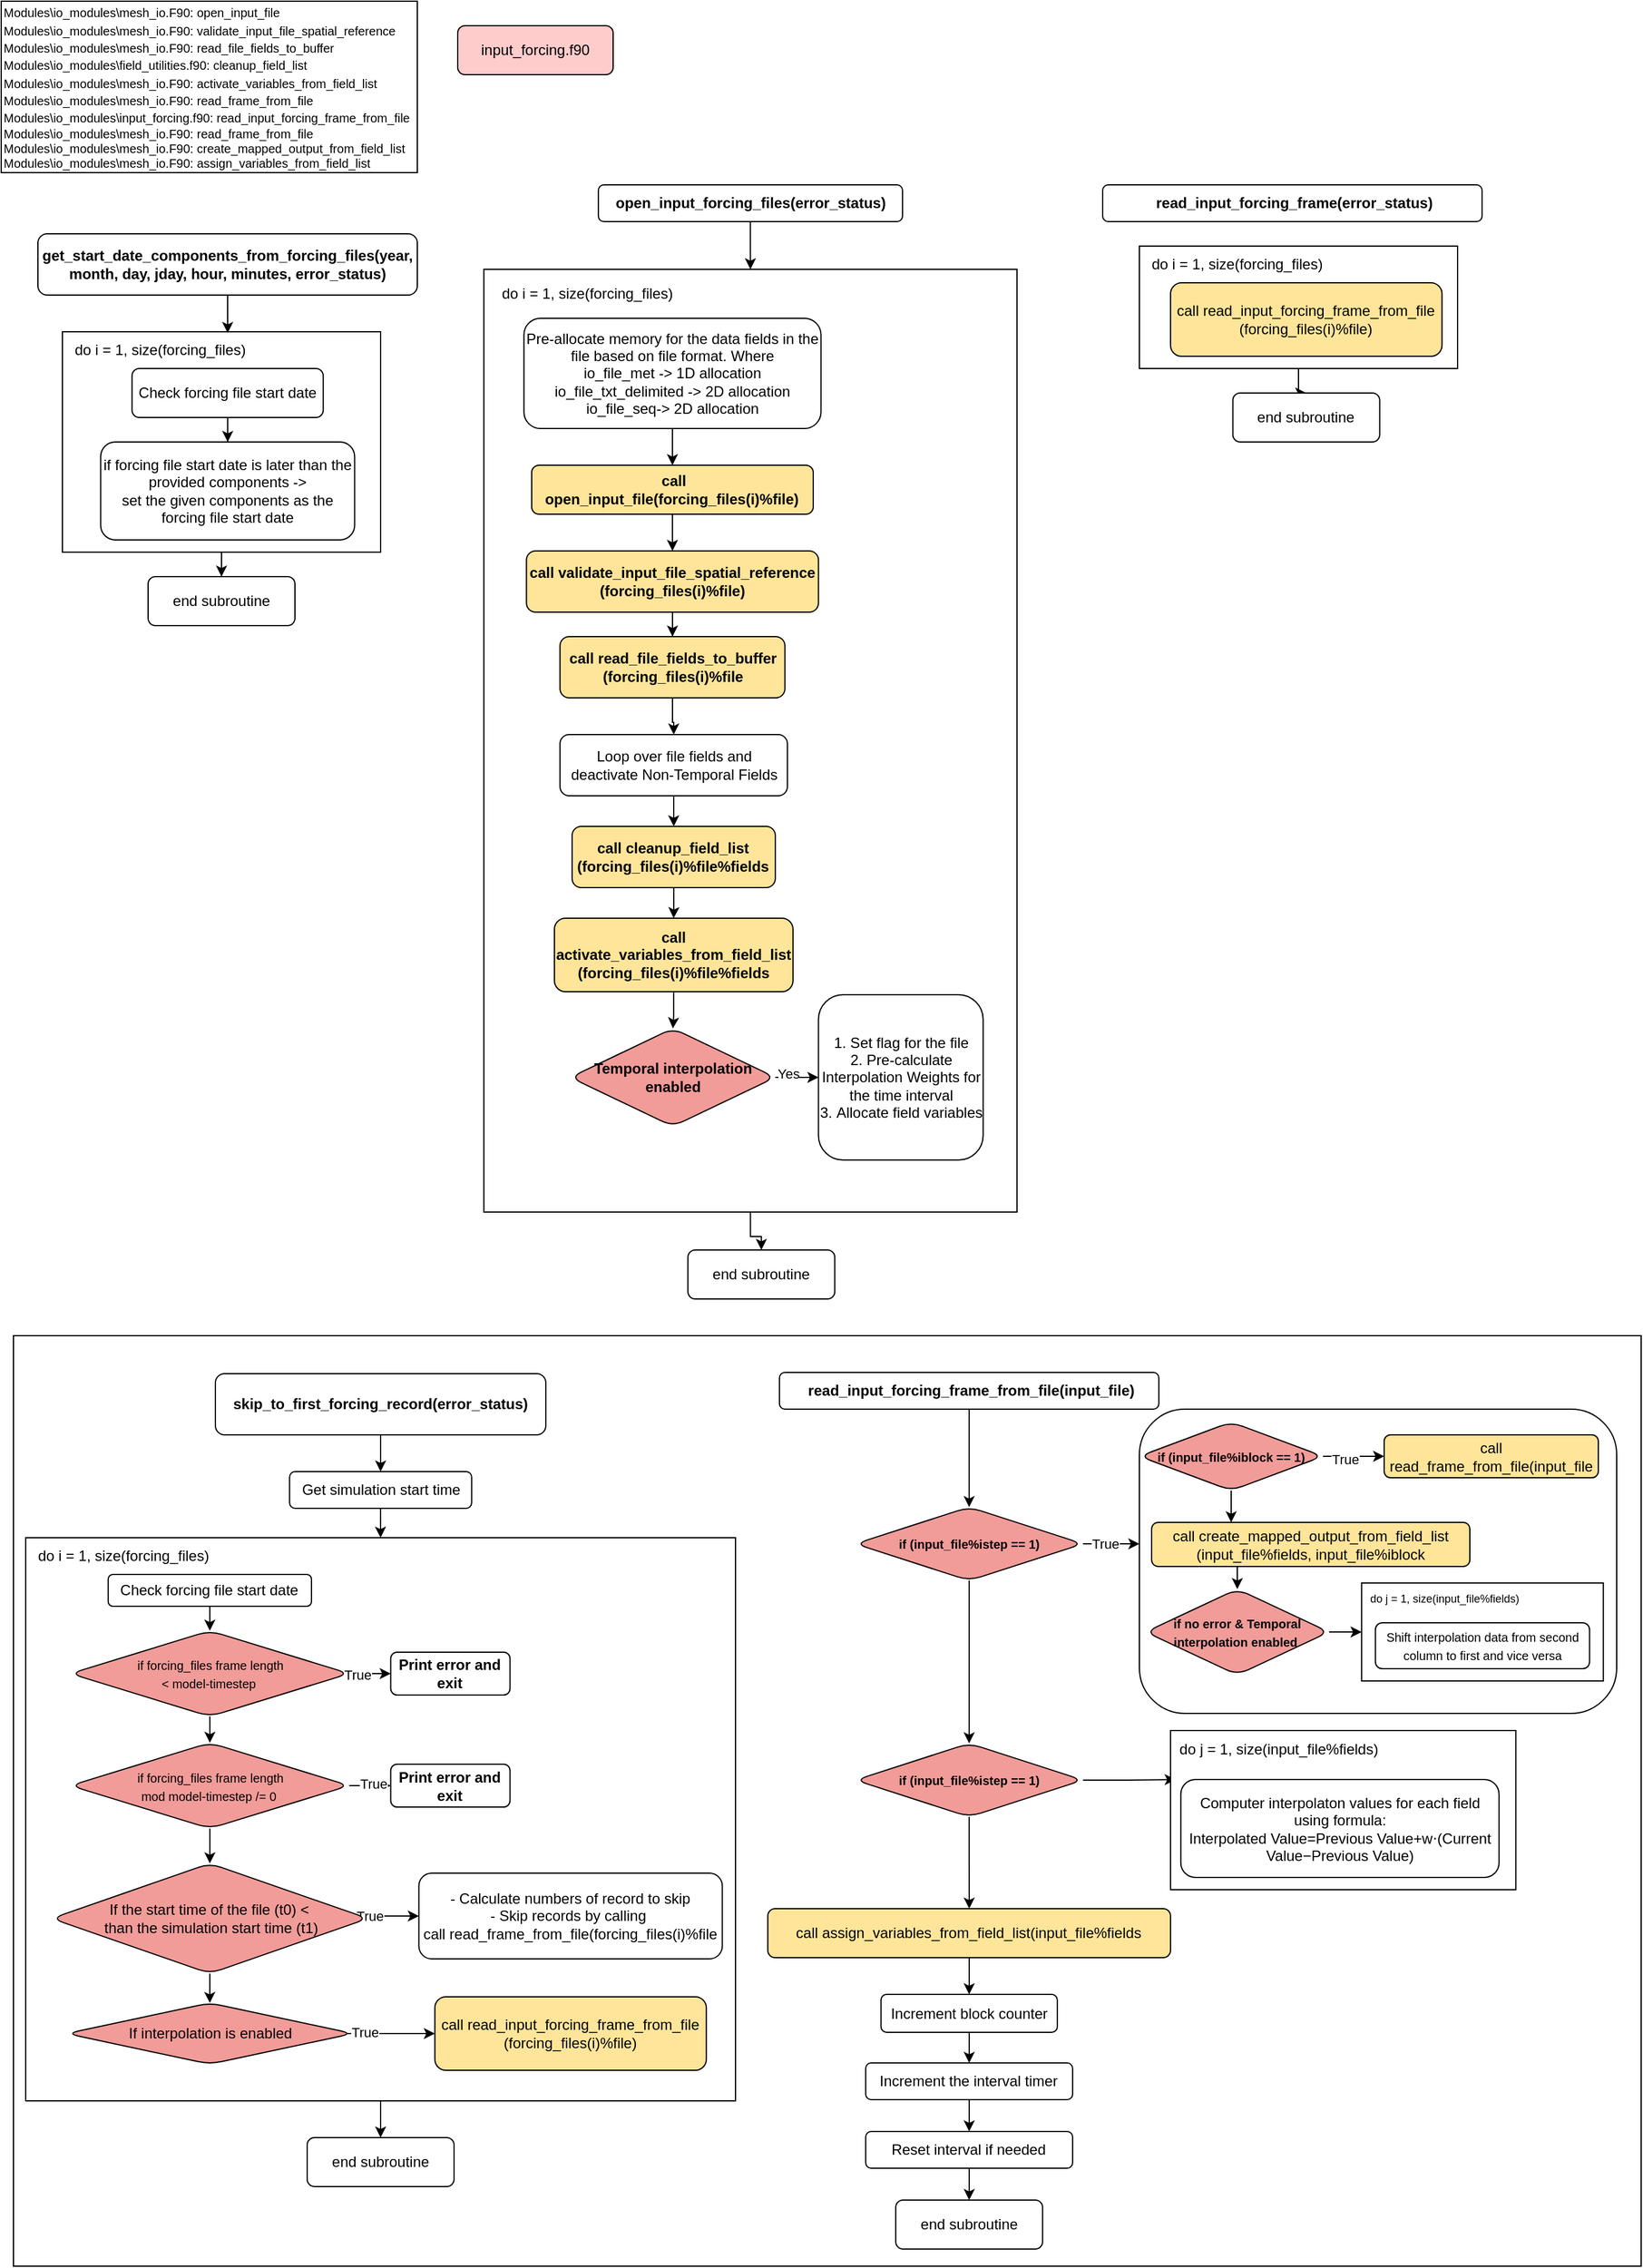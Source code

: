<mxfile version="24.8.3">
  <diagram name="Page-1" id="S5yGAk-SD8ZDdzLFcuOw">
    <mxGraphModel dx="1666" dy="749" grid="1" gridSize="10" guides="1" tooltips="1" connect="1" arrows="1" fold="1" page="1" pageScale="1" pageWidth="850" pageHeight="1100" math="0" shadow="0">
      <root>
        <mxCell id="0" />
        <mxCell id="1" parent="0" />
        <mxCell id="k9HryMTK5wv8oFqie_I2-61" value="" style="rounded=0;whiteSpace=wrap;html=1;" parent="1" vertex="1">
          <mxGeometry x="10" y="1100" width="1330" height="760" as="geometry" />
        </mxCell>
        <mxCell id="pL6kQiFRU2sMv0eJaDet-1" value="input_forcing.f90" style="rounded=1;whiteSpace=wrap;html=1;fillColor=#FFCCCC;" parent="1" vertex="1">
          <mxGeometry x="373" y="30" width="127" height="40" as="geometry" />
        </mxCell>
        <mxCell id="9gJv6co2nd8RYt-IVOKr-2" value="" style="edgeStyle=orthogonalEdgeStyle;rounded=0;orthogonalLoop=1;jettySize=auto;html=1;entryX=0.5;entryY=0;entryDx=0;entryDy=0;entryPerimeter=0;" parent="1" source="pL6kQiFRU2sMv0eJaDet-3" target="9gJv6co2nd8RYt-IVOKr-3" edge="1">
          <mxGeometry relative="1" as="geometry">
            <mxPoint x="621.07" y="255" as="targetPoint" />
          </mxGeometry>
        </mxCell>
        <mxCell id="pL6kQiFRU2sMv0eJaDet-3" value="open_input_forcing_files(error_status)" style="rounded=1;whiteSpace=wrap;html=1;fontStyle=1" parent="1" vertex="1">
          <mxGeometry x="487.93" y="160" width="248.51" height="30" as="geometry" />
        </mxCell>
        <mxCell id="9gJv6co2nd8RYt-IVOKr-24" value="" style="edgeStyle=orthogonalEdgeStyle;rounded=0;orthogonalLoop=1;jettySize=auto;html=1;entryX=0.5;entryY=0;entryDx=0;entryDy=0;" parent="1" source="9gJv6co2nd8RYt-IVOKr-3" target="9gJv6co2nd8RYt-IVOKr-25" edge="1">
          <mxGeometry relative="1" as="geometry">
            <mxPoint x="689.37" y="1050" as="targetPoint" />
          </mxGeometry>
        </mxCell>
        <mxCell id="9gJv6co2nd8RYt-IVOKr-25" value="&lt;span style=&quot;font-weight: 400;&quot;&gt;end subroutine&lt;/span&gt;" style="whiteSpace=wrap;html=1;fillColor=#FFFFFF;rounded=1;fontStyle=1;" parent="1" vertex="1">
          <mxGeometry x="561.11" y="1030" width="120" height="40" as="geometry" />
        </mxCell>
        <mxCell id="9gJv6co2nd8RYt-IVOKr-27" value="" style="group" parent="1" vertex="1" connectable="0">
          <mxGeometry x="394.37" y="229" width="435.63" height="770" as="geometry" />
        </mxCell>
        <mxCell id="9gJv6co2nd8RYt-IVOKr-3" value="" style="rounded=0;whiteSpace=wrap;html=1;" parent="9gJv6co2nd8RYt-IVOKr-27" vertex="1">
          <mxGeometry width="435.63" height="770" as="geometry" />
        </mxCell>
        <mxCell id="9gJv6co2nd8RYt-IVOKr-6" value="" style="edgeStyle=orthogonalEdgeStyle;rounded=0;orthogonalLoop=1;jettySize=auto;html=1;" parent="9gJv6co2nd8RYt-IVOKr-27" source="9gJv6co2nd8RYt-IVOKr-4" target="9gJv6co2nd8RYt-IVOKr-5" edge="1">
          <mxGeometry relative="1" as="geometry" />
        </mxCell>
        <mxCell id="9gJv6co2nd8RYt-IVOKr-4" value="&lt;span style=&quot;font-weight: normal;&quot;&gt;Pre-allocate memory for the data fields in the file based on file format. Where&lt;/span&gt;&lt;div&gt;&lt;span style=&quot;font-weight: 400;&quot;&gt;io_file_met -&amp;gt; 1D allocation&lt;/span&gt;&lt;br&gt;&lt;/div&gt;&lt;div&gt;&lt;span style=&quot;font-weight: 400;&quot;&gt;io_file_txt_delimited -&amp;gt; 2D allocation&lt;/span&gt;&lt;br&gt;&lt;/div&gt;&lt;div&gt;&lt;span style=&quot;background-color: initial; font-weight: 400;&quot;&gt;io_file_seq&lt;/span&gt;&lt;span style=&quot;font-weight: 400;&quot;&gt;-&amp;gt; 2D allocation&lt;/span&gt;&lt;span style=&quot;font-weight: 400;&quot;&gt;&lt;br&gt;&lt;/span&gt;&lt;/div&gt;" style="rounded=1;whiteSpace=wrap;html=1;fontStyle=1" parent="9gJv6co2nd8RYt-IVOKr-27" vertex="1">
          <mxGeometry x="32.754" y="40" width="242.698" height="90" as="geometry" />
        </mxCell>
        <mxCell id="9gJv6co2nd8RYt-IVOKr-8" value="" style="edgeStyle=orthogonalEdgeStyle;rounded=0;orthogonalLoop=1;jettySize=auto;html=1;" parent="9gJv6co2nd8RYt-IVOKr-27" source="9gJv6co2nd8RYt-IVOKr-5" target="9gJv6co2nd8RYt-IVOKr-7" edge="1">
          <mxGeometry relative="1" as="geometry" />
        </mxCell>
        <mxCell id="9gJv6co2nd8RYt-IVOKr-5" value="&amp;nbsp;call open_input_file(forcing_files(i)%file)" style="whiteSpace=wrap;html=1;rounded=1;fontStyle=1;fillColor=#FFE599;" parent="9gJv6co2nd8RYt-IVOKr-27" vertex="1">
          <mxGeometry x="39.059" y="160" width="230.079" height="40" as="geometry" />
        </mxCell>
        <mxCell id="9gJv6co2nd8RYt-IVOKr-10" value="" style="edgeStyle=orthogonalEdgeStyle;rounded=0;orthogonalLoop=1;jettySize=auto;html=1;" parent="9gJv6co2nd8RYt-IVOKr-27" source="9gJv6co2nd8RYt-IVOKr-7" target="9gJv6co2nd8RYt-IVOKr-9" edge="1">
          <mxGeometry relative="1" as="geometry" />
        </mxCell>
        <mxCell id="9gJv6co2nd8RYt-IVOKr-7" value="call validate_input_file_spatial_reference (forcing_files(i)%file)" style="whiteSpace=wrap;html=1;rounded=1;fontStyle=1;fillColor=#FFE599;" parent="9gJv6co2nd8RYt-IVOKr-27" vertex="1">
          <mxGeometry x="34.802" y="230" width="238.604" height="50" as="geometry" />
        </mxCell>
        <mxCell id="9gJv6co2nd8RYt-IVOKr-12" value="" style="edgeStyle=orthogonalEdgeStyle;rounded=0;orthogonalLoop=1;jettySize=auto;html=1;" parent="9gJv6co2nd8RYt-IVOKr-27" source="9gJv6co2nd8RYt-IVOKr-9" target="9gJv6co2nd8RYt-IVOKr-11" edge="1">
          <mxGeometry relative="1" as="geometry" />
        </mxCell>
        <mxCell id="9gJv6co2nd8RYt-IVOKr-9" value="call read_file_fields_to_buffer (forcing_files(i)%file" style="whiteSpace=wrap;html=1;rounded=1;fontStyle=1;fillColor=#FFE599;" parent="9gJv6co2nd8RYt-IVOKr-27" vertex="1">
          <mxGeometry x="62.222" y="300" width="183.763" height="50" as="geometry" />
        </mxCell>
        <mxCell id="9gJv6co2nd8RYt-IVOKr-14" value="" style="edgeStyle=orthogonalEdgeStyle;rounded=0;orthogonalLoop=1;jettySize=auto;html=1;" parent="9gJv6co2nd8RYt-IVOKr-27" source="9gJv6co2nd8RYt-IVOKr-11" target="9gJv6co2nd8RYt-IVOKr-13" edge="1">
          <mxGeometry relative="1" as="geometry" />
        </mxCell>
        <mxCell id="9gJv6co2nd8RYt-IVOKr-11" value="&lt;span style=&quot;font-weight: normal;&quot;&gt;Loop over file fields and&lt;/span&gt;&lt;div&gt;&lt;span style=&quot;font-weight: normal;&quot;&gt;deactivate Non-Temporal Fields&lt;/span&gt;&lt;br&gt;&lt;/div&gt;" style="whiteSpace=wrap;html=1;rounded=1;fontStyle=1;" parent="9gJv6co2nd8RYt-IVOKr-27" vertex="1">
          <mxGeometry x="62.222" y="380" width="185.801" height="50" as="geometry" />
        </mxCell>
        <mxCell id="9gJv6co2nd8RYt-IVOKr-16" value="" style="edgeStyle=orthogonalEdgeStyle;rounded=0;orthogonalLoop=1;jettySize=auto;html=1;" parent="9gJv6co2nd8RYt-IVOKr-27" source="9gJv6co2nd8RYt-IVOKr-13" target="9gJv6co2nd8RYt-IVOKr-15" edge="1">
          <mxGeometry relative="1" as="geometry" />
        </mxCell>
        <mxCell id="9gJv6co2nd8RYt-IVOKr-13" value="call cleanup_field_list (forcing_files(i)%file%fields" style="whiteSpace=wrap;html=1;rounded=1;fontStyle=1;fillColor=#FFE599;" parent="9gJv6co2nd8RYt-IVOKr-27" vertex="1">
          <mxGeometry x="72.083" y="455" width="166.079" height="50" as="geometry" />
        </mxCell>
        <mxCell id="9gJv6co2nd8RYt-IVOKr-18" value="" style="edgeStyle=orthogonalEdgeStyle;rounded=0;orthogonalLoop=1;jettySize=auto;html=1;" parent="9gJv6co2nd8RYt-IVOKr-27" source="9gJv6co2nd8RYt-IVOKr-15" target="9gJv6co2nd8RYt-IVOKr-17" edge="1">
          <mxGeometry relative="1" as="geometry" />
        </mxCell>
        <mxCell id="9gJv6co2nd8RYt-IVOKr-15" value="call activate_variables_from_field_list (forcing_files(i)%file%fields" style="whiteSpace=wrap;html=1;rounded=1;fontStyle=1;fillColor=#FFE599;" parent="9gJv6co2nd8RYt-IVOKr-27" vertex="1">
          <mxGeometry x="57.666" y="530" width="194.912" height="60" as="geometry" />
        </mxCell>
        <mxCell id="9gJv6co2nd8RYt-IVOKr-20" value="" style="edgeStyle=orthogonalEdgeStyle;rounded=0;orthogonalLoop=1;jettySize=auto;html=1;" parent="9gJv6co2nd8RYt-IVOKr-27" source="9gJv6co2nd8RYt-IVOKr-17" target="9gJv6co2nd8RYt-IVOKr-19" edge="1">
          <mxGeometry relative="1" as="geometry" />
        </mxCell>
        <mxCell id="9gJv6co2nd8RYt-IVOKr-21" value="Yes" style="edgeLabel;html=1;align=center;verticalAlign=middle;resizable=0;points=[];" parent="9gJv6co2nd8RYt-IVOKr-20" vertex="1" connectable="0">
          <mxGeometry x="-0.565" y="3" relative="1" as="geometry">
            <mxPoint as="offset" />
          </mxGeometry>
        </mxCell>
        <mxCell id="9gJv6co2nd8RYt-IVOKr-17" value="Temporal interpolation enabled" style="rhombus;whiteSpace=wrap;html=1;rounded=1;fontStyle=1;fillColor=#F19C99;" parent="9gJv6co2nd8RYt-IVOKr-27" vertex="1">
          <mxGeometry x="70.603" y="620" width="167.559" height="80" as="geometry" />
        </mxCell>
        <mxCell id="9gJv6co2nd8RYt-IVOKr-19" value="&lt;span style=&quot;font-weight: normal;&quot;&gt;1. Set flag for the file&lt;/span&gt;&lt;div&gt;&lt;span style=&quot;font-weight: normal;&quot;&gt;2.&amp;nbsp;Pre-calculate Interpolation Weights for the time interval&lt;/span&gt;&lt;/div&gt;&lt;div&gt;&lt;span style=&quot;font-weight: normal;&quot;&gt;3.&amp;nbsp;Allocate field variables&lt;/span&gt;&lt;/div&gt;" style="whiteSpace=wrap;html=1;fillColor=#FFFFFF;rounded=1;fontStyle=1;" parent="9gJv6co2nd8RYt-IVOKr-27" vertex="1">
          <mxGeometry x="273.405" y="592.5" width="134.555" height="135" as="geometry" />
        </mxCell>
        <mxCell id="9gJv6co2nd8RYt-IVOKr-22" value="do i = 1, size(forcing_files)" style="text;html=1;align=center;verticalAlign=middle;whiteSpace=wrap;rounded=0;" parent="9gJv6co2nd8RYt-IVOKr-27" vertex="1">
          <mxGeometry y="10" width="169.731" height="20" as="geometry" />
        </mxCell>
        <mxCell id="9gJv6co2nd8RYt-IVOKr-28" value="&lt;div&gt;&lt;font size=&quot;1&quot;&gt;Modules\io_modules\mesh_io.F90: open_input_file&lt;/font&gt;&lt;/div&gt;&lt;div&gt;&lt;font size=&quot;1&quot;&gt;Modules\io_modules\mesh_io.F90: validate_input_file_spatial_reference&lt;/font&gt;&lt;/div&gt;&lt;div&gt;&lt;font size=&quot;1&quot;&gt;Modules\io_modules\mesh_io.F90: read_file_fields_to_buffer&lt;/font&gt;&lt;/div&gt;&lt;div&gt;&lt;font size=&quot;1&quot;&gt;Modules\io_modules\field_utilities.f90: cleanup_field_list&lt;/font&gt;&lt;/div&gt;&lt;div&gt;&lt;font size=&quot;1&quot;&gt;Modules\io_modules\mesh_io.F90: activate_variables_from_field_list&lt;/font&gt;&lt;/div&gt;&lt;div&gt;&lt;font size=&quot;1&quot;&gt;Modules\io_modules\mesh_io.F90: read_frame_from_file&lt;br&gt;&lt;/font&gt;&lt;/div&gt;&lt;div&gt;&lt;font size=&quot;1&quot;&gt;Modules\io_modules\input_forcing.f90: read_input_forcing_frame_from_file&lt;br&gt;&lt;/font&gt;&lt;/div&gt;&lt;div&gt;&lt;font size=&quot;1&quot;&gt;&lt;div&gt;Modules\io_modules\mesh_io.F90: read_frame_from_file&lt;/div&gt;&lt;div&gt;Modules\io_modules\mesh_io.F90: create_mapped_output_from_field_list&lt;/div&gt;&lt;div&gt;Modules\io_modules\mesh_io.F90: assign_variables_from_field_list&lt;/div&gt;&lt;/font&gt;&lt;/div&gt;" style="rounded=0;whiteSpace=wrap;html=1;align=left;" parent="1" vertex="1">
          <mxGeometry y="10" width="340" height="140" as="geometry" />
        </mxCell>
        <mxCell id="WIIcosCYeL9qNOFvzd76-1" value="" style="rounded=0;whiteSpace=wrap;html=1;" parent="1" vertex="1">
          <mxGeometry x="50" y="280" width="260" height="180" as="geometry" />
        </mxCell>
        <mxCell id="WIIcosCYeL9qNOFvzd76-2" value="get_start_date_components_from_forcing_files(year, month, day, jday, hour, minutes, error_status)" style="rounded=1;whiteSpace=wrap;html=1;fontStyle=1" parent="1" vertex="1">
          <mxGeometry x="30" y="200" width="310" height="50" as="geometry" />
        </mxCell>
        <mxCell id="WIIcosCYeL9qNOFvzd76-3" value="" style="edgeStyle=orthogonalEdgeStyle;rounded=0;orthogonalLoop=1;jettySize=auto;html=1;" parent="1" source="WIIcosCYeL9qNOFvzd76-4" target="WIIcosCYeL9qNOFvzd76-5" edge="1">
          <mxGeometry relative="1" as="geometry" />
        </mxCell>
        <mxCell id="WIIcosCYeL9qNOFvzd76-4" value="&lt;span style=&quot;font-weight: normal;&quot;&gt;Check forcing file start date&lt;/span&gt;" style="whiteSpace=wrap;html=1;rounded=1;fontStyle=1;" parent="1" vertex="1">
          <mxGeometry x="106.87" y="310" width="156.25" height="40" as="geometry" />
        </mxCell>
        <mxCell id="WIIcosCYeL9qNOFvzd76-5" value="&lt;span style=&quot;font-weight: normal;&quot;&gt;if forcing file start date is later than the provided components -&amp;gt;&lt;/span&gt;&lt;div&gt;&lt;span style=&quot;font-weight: normal;&quot;&gt;set the given components as the forcing file start date&lt;/span&gt;&lt;/div&gt;" style="whiteSpace=wrap;html=1;rounded=1;fontStyle=1;" parent="1" vertex="1">
          <mxGeometry x="81.26" y="370" width="207.5" height="80" as="geometry" />
        </mxCell>
        <mxCell id="WIIcosCYeL9qNOFvzd76-6" value="&lt;span style=&quot;font-weight: 400;&quot;&gt;end subroutine&lt;/span&gt;" style="whiteSpace=wrap;html=1;fillColor=#FFFFFF;rounded=1;fontStyle=1;" parent="1" vertex="1">
          <mxGeometry x="120" y="480" width="120" height="40" as="geometry" />
        </mxCell>
        <mxCell id="WIIcosCYeL9qNOFvzd76-7" value="do i = 1, size(forcing_files)" style="text;html=1;align=center;verticalAlign=middle;whiteSpace=wrap;rounded=0;" parent="1" vertex="1">
          <mxGeometry x="50" y="280" width="160" height="30" as="geometry" />
        </mxCell>
        <mxCell id="WIIcosCYeL9qNOFvzd76-8" style="edgeStyle=orthogonalEdgeStyle;rounded=0;orthogonalLoop=1;jettySize=auto;html=1;entryX=0.844;entryY=0.033;entryDx=0;entryDy=0;entryPerimeter=0;" parent="1" source="WIIcosCYeL9qNOFvzd76-2" target="WIIcosCYeL9qNOFvzd76-7" edge="1">
          <mxGeometry relative="1" as="geometry" />
        </mxCell>
        <mxCell id="WIIcosCYeL9qNOFvzd76-9" style="edgeStyle=orthogonalEdgeStyle;rounded=0;orthogonalLoop=1;jettySize=auto;html=1;entryX=0.5;entryY=0;entryDx=0;entryDy=0;" parent="1" source="WIIcosCYeL9qNOFvzd76-1" target="WIIcosCYeL9qNOFvzd76-6" edge="1">
          <mxGeometry relative="1" as="geometry" />
        </mxCell>
        <mxCell id="tfbjJnkPXNNV_QmDQaBX-45" value="skip_to_first_forcing_record(error_status)" style="rounded=1;whiteSpace=wrap;html=1;fontStyle=1" parent="1" vertex="1">
          <mxGeometry x="175" y="1131" width="270" height="50" as="geometry" />
        </mxCell>
        <mxCell id="tfbjJnkPXNNV_QmDQaBX-46" style="edgeStyle=orthogonalEdgeStyle;rounded=0;orthogonalLoop=1;jettySize=auto;html=1;" parent="1" source="tfbjJnkPXNNV_QmDQaBX-47" target="tfbjJnkPXNNV_QmDQaBX-50" edge="1">
          <mxGeometry relative="1" as="geometry" />
        </mxCell>
        <mxCell id="tfbjJnkPXNNV_QmDQaBX-47" value="&lt;span style=&quot;font-weight: 400;&quot;&gt;Get simulation start time&lt;/span&gt;" style="whiteSpace=wrap;html=1;rounded=1;fontStyle=1;" parent="1" vertex="1">
          <mxGeometry x="235.63" y="1211" width="148.74" height="30" as="geometry" />
        </mxCell>
        <mxCell id="tfbjJnkPXNNV_QmDQaBX-48" value="&lt;span style=&quot;font-weight: 400;&quot;&gt;end subroutine&lt;/span&gt;" style="whiteSpace=wrap;html=1;fillColor=#FFFFFF;rounded=1;fontStyle=1;" parent="1" vertex="1">
          <mxGeometry x="250" y="1755" width="120" height="40" as="geometry" />
        </mxCell>
        <mxCell id="tfbjJnkPXNNV_QmDQaBX-49" style="edgeStyle=orthogonalEdgeStyle;rounded=0;orthogonalLoop=1;jettySize=auto;html=1;entryX=0.5;entryY=0;entryDx=0;entryDy=0;" parent="1" source="tfbjJnkPXNNV_QmDQaBX-45" target="tfbjJnkPXNNV_QmDQaBX-47" edge="1">
          <mxGeometry relative="1" as="geometry">
            <mxPoint x="257.55" y="1211.99" as="targetPoint" />
          </mxGeometry>
        </mxCell>
        <mxCell id="tfbjJnkPXNNV_QmDQaBX-50" value="" style="rounded=0;whiteSpace=wrap;html=1;" parent="1" vertex="1">
          <mxGeometry x="20" y="1265" width="580" height="460" as="geometry" />
        </mxCell>
        <mxCell id="tfbjJnkPXNNV_QmDQaBX-51" style="edgeStyle=orthogonalEdgeStyle;rounded=0;orthogonalLoop=1;jettySize=auto;html=1;" parent="1" source="tfbjJnkPXNNV_QmDQaBX-52" target="tfbjJnkPXNNV_QmDQaBX-57" edge="1">
          <mxGeometry relative="1" as="geometry" />
        </mxCell>
        <mxCell id="tfbjJnkPXNNV_QmDQaBX-52" value="&lt;span style=&quot;font-weight: normal;&quot;&gt;Check forcing file start date&lt;/span&gt;" style="whiteSpace=wrap;html=1;rounded=1;fontStyle=1;" parent="1" vertex="1">
          <mxGeometry x="87.39" y="1295" width="166.13" height="26" as="geometry" />
        </mxCell>
        <mxCell id="tfbjJnkPXNNV_QmDQaBX-53" value="do i = 1, size(forcing_files)" style="text;html=1;align=center;verticalAlign=middle;whiteSpace=wrap;rounded=0;" parent="1" vertex="1">
          <mxGeometry x="20" y="1265" width="160" height="30" as="geometry" />
        </mxCell>
        <mxCell id="tfbjJnkPXNNV_QmDQaBX-54" value="" style="edgeStyle=orthogonalEdgeStyle;rounded=0;orthogonalLoop=1;jettySize=auto;html=1;" parent="1" source="tfbjJnkPXNNV_QmDQaBX-57" target="tfbjJnkPXNNV_QmDQaBX-58" edge="1">
          <mxGeometry relative="1" as="geometry" />
        </mxCell>
        <mxCell id="tfbjJnkPXNNV_QmDQaBX-55" value="True" style="edgeLabel;html=1;align=center;verticalAlign=middle;resizable=0;points=[];" parent="tfbjJnkPXNNV_QmDQaBX-54" vertex="1" connectable="0">
          <mxGeometry x="-0.712" y="-1" relative="1" as="geometry">
            <mxPoint as="offset" />
          </mxGeometry>
        </mxCell>
        <mxCell id="tfbjJnkPXNNV_QmDQaBX-56" style="edgeStyle=orthogonalEdgeStyle;rounded=0;orthogonalLoop=1;jettySize=auto;html=1;" parent="1" source="tfbjJnkPXNNV_QmDQaBX-57" target="tfbjJnkPXNNV_QmDQaBX-62" edge="1">
          <mxGeometry relative="1" as="geometry" />
        </mxCell>
        <mxCell id="tfbjJnkPXNNV_QmDQaBX-57" value="&lt;font style=&quot;font-size: 10px; font-weight: normal;&quot;&gt;if forcing_files frame length&lt;/font&gt;&lt;div&gt;&lt;font style=&quot;font-size: 10px; font-weight: normal;&quot;&gt;&amp;lt; model-timestep&amp;nbsp;&lt;/font&gt;&lt;/div&gt;" style="rhombus;whiteSpace=wrap;html=1;rounded=1;fontStyle=1;fillColor=#F19C99;" parent="1" vertex="1">
          <mxGeometry x="56.55" y="1341" width="227.81" height="70" as="geometry" />
        </mxCell>
        <mxCell id="tfbjJnkPXNNV_QmDQaBX-58" value="Print error and exit" style="whiteSpace=wrap;html=1;fillColor=#FFFFFF;rounded=1;fontStyle=1;" parent="1" vertex="1">
          <mxGeometry x="318.26" y="1358.5" width="97.48" height="35" as="geometry" />
        </mxCell>
        <mxCell id="tfbjJnkPXNNV_QmDQaBX-59" style="edgeStyle=orthogonalEdgeStyle;rounded=0;orthogonalLoop=1;jettySize=auto;html=1;entryX=0;entryY=0.5;entryDx=0;entryDy=0;" parent="1" source="tfbjJnkPXNNV_QmDQaBX-62" target="tfbjJnkPXNNV_QmDQaBX-63" edge="1">
          <mxGeometry relative="1" as="geometry" />
        </mxCell>
        <mxCell id="tfbjJnkPXNNV_QmDQaBX-60" value="True" style="edgeLabel;html=1;align=center;verticalAlign=middle;resizable=0;points=[];" parent="tfbjJnkPXNNV_QmDQaBX-59" vertex="1" connectable="0">
          <mxGeometry x="0.381" y="3" relative="1" as="geometry">
            <mxPoint y="1" as="offset" />
          </mxGeometry>
        </mxCell>
        <mxCell id="tfbjJnkPXNNV_QmDQaBX-61" value="" style="edgeStyle=orthogonalEdgeStyle;rounded=0;orthogonalLoop=1;jettySize=auto;html=1;" parent="1" source="tfbjJnkPXNNV_QmDQaBX-62" target="tfbjJnkPXNNV_QmDQaBX-67" edge="1">
          <mxGeometry relative="1" as="geometry" />
        </mxCell>
        <mxCell id="tfbjJnkPXNNV_QmDQaBX-62" value="&lt;font style=&quot;font-size: 10px; font-weight: normal;&quot;&gt;if forcing_files frame length&lt;/font&gt;&lt;div&gt;&lt;font style=&quot;font-size: 10px; font-weight: normal;&quot;&gt;mod model-timestep /= 0&amp;nbsp;&lt;/font&gt;&lt;/div&gt;" style="rhombus;whiteSpace=wrap;html=1;rounded=1;fontStyle=1;fillColor=#F19C99;" parent="1" vertex="1">
          <mxGeometry x="56.55" y="1432.5" width="227.81" height="70" as="geometry" />
        </mxCell>
        <mxCell id="tfbjJnkPXNNV_QmDQaBX-63" value="Print error and exit" style="whiteSpace=wrap;html=1;fillColor=#FFFFFF;rounded=1;fontStyle=1;" parent="1" vertex="1">
          <mxGeometry x="318.26" y="1450" width="97.48" height="35" as="geometry" />
        </mxCell>
        <mxCell id="tfbjJnkPXNNV_QmDQaBX-64" value="" style="edgeStyle=orthogonalEdgeStyle;rounded=0;orthogonalLoop=1;jettySize=auto;html=1;exitX=0.935;exitY=0.478;exitDx=0;exitDy=0;exitPerimeter=0;" parent="1" source="tfbjJnkPXNNV_QmDQaBX-67" target="tfbjJnkPXNNV_QmDQaBX-68" edge="1">
          <mxGeometry relative="1" as="geometry" />
        </mxCell>
        <mxCell id="tfbjJnkPXNNV_QmDQaBX-65" value="True" style="edgeLabel;html=1;align=center;verticalAlign=middle;resizable=0;points=[];" parent="tfbjJnkPXNNV_QmDQaBX-64" vertex="1" connectable="0">
          <mxGeometry x="-0.399" relative="1" as="geometry">
            <mxPoint as="offset" />
          </mxGeometry>
        </mxCell>
        <mxCell id="tfbjJnkPXNNV_QmDQaBX-66" value="" style="edgeStyle=orthogonalEdgeStyle;rounded=0;orthogonalLoop=1;jettySize=auto;html=1;" parent="1" source="tfbjJnkPXNNV_QmDQaBX-67" target="tfbjJnkPXNNV_QmDQaBX-71" edge="1">
          <mxGeometry relative="1" as="geometry" />
        </mxCell>
        <mxCell id="tfbjJnkPXNNV_QmDQaBX-67" value="&lt;span style=&quot;font-weight: normal;&quot;&gt;&lt;font style=&quot;font-size: 12px;&quot;&gt;If the start time of the file (t0) &amp;lt;&lt;/font&gt;&lt;/span&gt;&lt;div&gt;&lt;span style=&quot;font-weight: normal;&quot;&gt;&lt;font style=&quot;font-size: 12px;&quot;&gt;&amp;nbsp;than the simulation start time (t1)&lt;/font&gt;&lt;/span&gt;&lt;/div&gt;" style="rhombus;whiteSpace=wrap;html=1;rounded=1;fontStyle=1;fillColor=#F19C99;" parent="1" vertex="1">
          <mxGeometry x="41.23" y="1531" width="258.45" height="90" as="geometry" />
        </mxCell>
        <mxCell id="tfbjJnkPXNNV_QmDQaBX-68" value="&lt;span style=&quot;font-weight: normal;&quot;&gt;- Calculate numbers of record to skip&lt;/span&gt;&lt;div&gt;&lt;span style=&quot;font-weight: normal;&quot;&gt;- Skip records by calling&amp;nbsp;&lt;/span&gt;&lt;/div&gt;&lt;div&gt;&lt;span style=&quot;font-weight: 400;&quot;&gt;call read_frame_from_file(forcing_files(i)%file&lt;/span&gt;&lt;br&gt;&lt;/div&gt;" style="whiteSpace=wrap;html=1;fillColor=#FFFFFF;rounded=1;fontStyle=1;" parent="1" vertex="1">
          <mxGeometry x="341.26" y="1539" width="247.95" height="70" as="geometry" />
        </mxCell>
        <mxCell id="tfbjJnkPXNNV_QmDQaBX-69" value="" style="edgeStyle=orthogonalEdgeStyle;rounded=0;orthogonalLoop=1;jettySize=auto;html=1;exitX=0.973;exitY=0.5;exitDx=0;exitDy=0;exitPerimeter=0;" parent="1" source="tfbjJnkPXNNV_QmDQaBX-71" target="tfbjJnkPXNNV_QmDQaBX-72" edge="1">
          <mxGeometry relative="1" as="geometry" />
        </mxCell>
        <mxCell id="tfbjJnkPXNNV_QmDQaBX-70" value="True" style="edgeLabel;html=1;align=center;verticalAlign=middle;resizable=0;points=[];" parent="tfbjJnkPXNNV_QmDQaBX-69" vertex="1" connectable="0">
          <mxGeometry x="-0.568" y="1" relative="1" as="geometry">
            <mxPoint as="offset" />
          </mxGeometry>
        </mxCell>
        <mxCell id="tfbjJnkPXNNV_QmDQaBX-71" value="&lt;span style=&quot;font-weight: normal;&quot;&gt;If interpolation is enabled&lt;br&gt;&lt;/span&gt;" style="rhombus;whiteSpace=wrap;html=1;fillColor=#F19C99;rounded=1;fontStyle=1;" parent="1" vertex="1">
          <mxGeometry x="53.57" y="1645" width="233.77" height="50" as="geometry" />
        </mxCell>
        <mxCell id="tfbjJnkPXNNV_QmDQaBX-72" value="&lt;span style=&quot;font-weight: normal;&quot;&gt;call read_input_forcing_frame_from_file&lt;/span&gt;&lt;div&gt;&lt;span style=&quot;font-weight: normal;&quot;&gt;(forcing_files(i)%file)&lt;/span&gt;&lt;/div&gt;" style="whiteSpace=wrap;html=1;fillColor=#FFE599;rounded=1;fontStyle=1;" parent="1" vertex="1">
          <mxGeometry x="354.33" y="1640" width="221.82" height="60" as="geometry" />
        </mxCell>
        <mxCell id="tfbjJnkPXNNV_QmDQaBX-73" style="edgeStyle=orthogonalEdgeStyle;rounded=0;orthogonalLoop=1;jettySize=auto;html=1;entryX=0.5;entryY=0;entryDx=0;entryDy=0;" parent="1" source="tfbjJnkPXNNV_QmDQaBX-50" target="tfbjJnkPXNNV_QmDQaBX-48" edge="1">
          <mxGeometry relative="1" as="geometry" />
        </mxCell>
        <mxCell id="k9HryMTK5wv8oFqie_I2-11" style="edgeStyle=orthogonalEdgeStyle;rounded=0;orthogonalLoop=1;jettySize=auto;html=1;exitX=0.5;exitY=1;exitDx=0;exitDy=0;" parent="1" source="k9HryMTK5wv8oFqie_I2-1" target="k9HryMTK5wv8oFqie_I2-10" edge="1">
          <mxGeometry relative="1" as="geometry">
            <mxPoint x="791" y="1170" as="sourcePoint" />
          </mxGeometry>
        </mxCell>
        <mxCell id="k9HryMTK5wv8oFqie_I2-1" value="&amp;nbsp;read_input_forcing_frame_from_file(input_file)" style="whiteSpace=wrap;html=1;fillColor=#FFFFFF;rounded=1;fontStyle=1;" parent="1" vertex="1">
          <mxGeometry x="635.9" y="1130" width="310" height="30" as="geometry" />
        </mxCell>
        <mxCell id="k9HryMTK5wv8oFqie_I2-13" value="" style="edgeStyle=orthogonalEdgeStyle;rounded=0;orthogonalLoop=1;jettySize=auto;html=1;" parent="1" source="k9HryMTK5wv8oFqie_I2-10" target="k9HryMTK5wv8oFqie_I2-12" edge="1">
          <mxGeometry relative="1" as="geometry">
            <Array as="points">
              <mxPoint x="930" y="1270" />
              <mxPoint x="930" y="1270" />
            </Array>
          </mxGeometry>
        </mxCell>
        <mxCell id="k9HryMTK5wv8oFqie_I2-18" value="True" style="edgeLabel;html=1;align=center;verticalAlign=middle;resizable=0;points=[];" parent="k9HryMTK5wv8oFqie_I2-13" vertex="1" connectable="0">
          <mxGeometry x="-0.234" relative="1" as="geometry">
            <mxPoint as="offset" />
          </mxGeometry>
        </mxCell>
        <mxCell id="k9HryMTK5wv8oFqie_I2-29" style="edgeStyle=orthogonalEdgeStyle;rounded=0;orthogonalLoop=1;jettySize=auto;html=1;" parent="1" source="k9HryMTK5wv8oFqie_I2-10" target="k9HryMTK5wv8oFqie_I2-27" edge="1">
          <mxGeometry relative="1" as="geometry" />
        </mxCell>
        <mxCell id="k9HryMTK5wv8oFqie_I2-10" value="&lt;span style=&quot;font-size: 10px;&quot;&gt;if (input_file%istep == 1)&lt;/span&gt;" style="rhombus;whiteSpace=wrap;html=1;rounded=1;fontStyle=1;fillColor=#F19C99;" parent="1" vertex="1">
          <mxGeometry x="697.91" y="1240" width="185.99" height="60" as="geometry" />
        </mxCell>
        <mxCell id="k9HryMTK5wv8oFqie_I2-50" value="" style="edgeStyle=orthogonalEdgeStyle;rounded=0;orthogonalLoop=1;jettySize=auto;html=1;" parent="1" source="k9HryMTK5wv8oFqie_I2-27" target="k9HryMTK5wv8oFqie_I2-49" edge="1">
          <mxGeometry relative="1" as="geometry" />
        </mxCell>
        <mxCell id="k9HryMTK5wv8oFqie_I2-27" value="&lt;span style=&quot;font-size: 10px;&quot;&gt;if (input_file%istep == 1)&lt;/span&gt;" style="rhombus;whiteSpace=wrap;html=1;rounded=1;fontStyle=1;fillColor=#F19C99;" parent="1" vertex="1">
          <mxGeometry x="697.91" y="1433" width="185.99" height="60" as="geometry" />
        </mxCell>
        <mxCell id="k9HryMTK5wv8oFqie_I2-47" value="" style="group" parent="1" vertex="1" connectable="0">
          <mxGeometry x="930" y="1160" width="390" height="248.5" as="geometry" />
        </mxCell>
        <mxCell id="k9HryMTK5wv8oFqie_I2-12" value="" style="whiteSpace=wrap;html=1;fillColor=#FFFFFF;rounded=1;fontStyle=1;" parent="k9HryMTK5wv8oFqie_I2-47" vertex="1">
          <mxGeometry width="390" height="248.5" as="geometry" />
        </mxCell>
        <mxCell id="k9HryMTK5wv8oFqie_I2-14" value="&lt;span style=&quot;font-weight: normal;&quot;&gt;call read_frame_from_file(input_file&lt;/span&gt;" style="whiteSpace=wrap;html=1;fillColor=#FFE599;rounded=1;fontStyle=1;" parent="k9HryMTK5wv8oFqie_I2-47" vertex="1">
          <mxGeometry x="200" y="21" width="175" height="35" as="geometry" />
        </mxCell>
        <mxCell id="k9HryMTK5wv8oFqie_I2-16" value="" style="edgeStyle=orthogonalEdgeStyle;rounded=0;orthogonalLoop=1;jettySize=auto;html=1;" parent="k9HryMTK5wv8oFqie_I2-47" source="k9HryMTK5wv8oFqie_I2-15" target="k9HryMTK5wv8oFqie_I2-14" edge="1">
          <mxGeometry relative="1" as="geometry" />
        </mxCell>
        <mxCell id="k9HryMTK5wv8oFqie_I2-17" value="True" style="edgeLabel;html=1;align=center;verticalAlign=middle;resizable=0;points=[];" parent="k9HryMTK5wv8oFqie_I2-16" vertex="1" connectable="0">
          <mxGeometry x="-0.289" y="-2" relative="1" as="geometry">
            <mxPoint as="offset" />
          </mxGeometry>
        </mxCell>
        <mxCell id="k9HryMTK5wv8oFqie_I2-20" style="edgeStyle=orthogonalEdgeStyle;rounded=0;orthogonalLoop=1;jettySize=auto;html=1;entryX=0.25;entryY=0;entryDx=0;entryDy=0;" parent="k9HryMTK5wv8oFqie_I2-47" source="k9HryMTK5wv8oFqie_I2-15" target="k9HryMTK5wv8oFqie_I2-19" edge="1">
          <mxGeometry relative="1" as="geometry" />
        </mxCell>
        <mxCell id="k9HryMTK5wv8oFqie_I2-15" value="&lt;span style=&quot;font-size: 10px;&quot;&gt;if (input_file%iblock == 1)&lt;/span&gt;" style="rhombus;whiteSpace=wrap;html=1;rounded=1;fontStyle=1;fillColor=#F19C99;" parent="k9HryMTK5wv8oFqie_I2-47" vertex="1">
          <mxGeometry y="10.5" width="150" height="56" as="geometry" />
        </mxCell>
        <mxCell id="k9HryMTK5wv8oFqie_I2-26" style="edgeStyle=orthogonalEdgeStyle;rounded=0;orthogonalLoop=1;jettySize=auto;html=1;exitX=0.25;exitY=1;exitDx=0;exitDy=0;entryX=0.5;entryY=0;entryDx=0;entryDy=0;" parent="k9HryMTK5wv8oFqie_I2-47" source="k9HryMTK5wv8oFqie_I2-19" target="k9HryMTK5wv8oFqie_I2-21" edge="1">
          <mxGeometry relative="1" as="geometry" />
        </mxCell>
        <mxCell id="k9HryMTK5wv8oFqie_I2-19" value="&lt;span style=&quot;font-weight: 400;&quot;&gt;call create_mapped_output_from_field_list&lt;/span&gt;&lt;div&gt;&lt;span style=&quot;font-weight: 400;&quot;&gt;(input_file%fields, input_file%iblock&lt;/span&gt;&lt;br&gt;&lt;/div&gt;" style="whiteSpace=wrap;html=1;fillColor=#FFE599;rounded=1;fontStyle=1;" parent="k9HryMTK5wv8oFqie_I2-47" vertex="1">
          <mxGeometry x="10" y="92.5" width="260" height="36" as="geometry" />
        </mxCell>
        <mxCell id="k9HryMTK5wv8oFqie_I2-25" style="edgeStyle=orthogonalEdgeStyle;rounded=0;orthogonalLoop=1;jettySize=auto;html=1;entryX=0;entryY=0.5;entryDx=0;entryDy=0;" parent="k9HryMTK5wv8oFqie_I2-47" source="k9HryMTK5wv8oFqie_I2-21" target="k9HryMTK5wv8oFqie_I2-22" edge="1">
          <mxGeometry relative="1" as="geometry" />
        </mxCell>
        <mxCell id="k9HryMTK5wv8oFqie_I2-21" value="&lt;span style=&quot;font-size: 10px;&quot;&gt;if no error &amp;amp; Temporal interpolation enabled&amp;nbsp;&lt;/span&gt;" style="rhombus;whiteSpace=wrap;html=1;rounded=1;fontStyle=1;fillColor=#F19C99;" parent="k9HryMTK5wv8oFqie_I2-47" vertex="1">
          <mxGeometry x="5" y="147" width="150" height="70" as="geometry" />
        </mxCell>
        <mxCell id="k9HryMTK5wv8oFqie_I2-22" value="" style="rounded=0;whiteSpace=wrap;html=1;" parent="k9HryMTK5wv8oFqie_I2-47" vertex="1">
          <mxGeometry x="181.59" y="142" width="197.5" height="80" as="geometry" />
        </mxCell>
        <mxCell id="k9HryMTK5wv8oFqie_I2-23" value="&lt;font style=&quot;font-size: 9px;&quot;&gt;do j = 1, size(input_file%fields)&lt;/font&gt;" style="text;html=1;align=center;verticalAlign=middle;whiteSpace=wrap;rounded=0;" parent="k9HryMTK5wv8oFqie_I2-47" vertex="1">
          <mxGeometry x="181.59" y="138.5" width="135" height="30" as="geometry" />
        </mxCell>
        <mxCell id="k9HryMTK5wv8oFqie_I2-24" value="&lt;span style=&quot;font-weight: normal;&quot;&gt;&lt;font style=&quot;font-size: 10px;&quot;&gt;Shift interpolation data from second column to first and vice versa&lt;/font&gt;&lt;/span&gt;" style="whiteSpace=wrap;html=1;fillColor=#FFFFFF;rounded=1;fontStyle=1;" parent="k9HryMTK5wv8oFqie_I2-47" vertex="1">
          <mxGeometry x="192.84" y="174.5" width="175" height="37.5" as="geometry" />
        </mxCell>
        <mxCell id="k9HryMTK5wv8oFqie_I2-48" style="edgeStyle=orthogonalEdgeStyle;rounded=0;orthogonalLoop=1;jettySize=auto;html=1;entryX=0.015;entryY=0.308;entryDx=0;entryDy=0;entryPerimeter=0;" parent="1" source="k9HryMTK5wv8oFqie_I2-27" target="k9HryMTK5wv8oFqie_I2-44" edge="1">
          <mxGeometry relative="1" as="geometry" />
        </mxCell>
        <mxCell id="k9HryMTK5wv8oFqie_I2-54" style="edgeStyle=orthogonalEdgeStyle;rounded=0;orthogonalLoop=1;jettySize=auto;html=1;entryX=0.5;entryY=0;entryDx=0;entryDy=0;" parent="1" source="k9HryMTK5wv8oFqie_I2-49" target="k9HryMTK5wv8oFqie_I2-53" edge="1">
          <mxGeometry relative="1" as="geometry" />
        </mxCell>
        <mxCell id="k9HryMTK5wv8oFqie_I2-49" value="&lt;span style=&quot;font-weight: normal;&quot;&gt;call assign_variables_from_field_list(input_file%fields&lt;/span&gt;" style="whiteSpace=wrap;html=1;fillColor=#FFE599;rounded=1;fontStyle=1;" parent="1" vertex="1">
          <mxGeometry x="626.36" y="1568" width="329.09" height="40" as="geometry" />
        </mxCell>
        <mxCell id="k9HryMTK5wv8oFqie_I2-51" value="" style="group" parent="1" vertex="1" connectable="0">
          <mxGeometry x="955.45" y="1422.5" width="282.16" height="130" as="geometry" />
        </mxCell>
        <mxCell id="k9HryMTK5wv8oFqie_I2-44" value="" style="rounded=0;whiteSpace=wrap;html=1;" parent="k9HryMTK5wv8oFqie_I2-51" vertex="1">
          <mxGeometry width="282.16" height="130" as="geometry" />
        </mxCell>
        <mxCell id="k9HryMTK5wv8oFqie_I2-45" value="do j = 1, size(input_file%fields)" style="text;html=1;align=center;verticalAlign=middle;whiteSpace=wrap;rounded=0;" parent="k9HryMTK5wv8oFqie_I2-51" vertex="1">
          <mxGeometry width="178.41" height="30" as="geometry" />
        </mxCell>
        <mxCell id="k9HryMTK5wv8oFqie_I2-46" value="&lt;div&gt;&lt;span style=&quot;font-weight: 400;&quot;&gt;Computer interpolaton values for each field using formula:&lt;/span&gt;&lt;/div&gt;&lt;div&gt;&lt;span style=&quot;background-color: initial; font-weight: 400;&quot;&gt;Interpolated Value=Previous Value+w⋅(Current Value−Previous Value)&lt;/span&gt;&lt;/div&gt;" style="whiteSpace=wrap;html=1;fillColor=#FFFFFF;rounded=1;fontStyle=1;" parent="k9HryMTK5wv8oFqie_I2-51" vertex="1">
          <mxGeometry x="8.41" y="40" width="260" height="80" as="geometry" />
        </mxCell>
        <mxCell id="k9HryMTK5wv8oFqie_I2-56" value="" style="edgeStyle=orthogonalEdgeStyle;rounded=0;orthogonalLoop=1;jettySize=auto;html=1;" parent="1" source="k9HryMTK5wv8oFqie_I2-53" target="k9HryMTK5wv8oFqie_I2-55" edge="1">
          <mxGeometry relative="1" as="geometry" />
        </mxCell>
        <mxCell id="k9HryMTK5wv8oFqie_I2-53" value="&lt;span style=&quot;font-weight: 400;&quot;&gt;Increment block counter&lt;/span&gt;" style="whiteSpace=wrap;html=1;fillColor=#FFFFFF;rounded=1;fontStyle=1;" parent="1" vertex="1">
          <mxGeometry x="718.85" y="1638" width="144.1" height="31" as="geometry" />
        </mxCell>
        <mxCell id="k9HryMTK5wv8oFqie_I2-58" style="edgeStyle=orthogonalEdgeStyle;rounded=0;orthogonalLoop=1;jettySize=auto;html=1;entryX=0.5;entryY=0;entryDx=0;entryDy=0;" parent="1" source="k9HryMTK5wv8oFqie_I2-55" target="k9HryMTK5wv8oFqie_I2-57" edge="1">
          <mxGeometry relative="1" as="geometry" />
        </mxCell>
        <mxCell id="k9HryMTK5wv8oFqie_I2-55" value="&lt;span style=&quot;font-weight: normal;&quot;&gt;Increment the interval timer&lt;/span&gt;" style="whiteSpace=wrap;html=1;fillColor=#FFFFFF;rounded=1;fontStyle=1;" parent="1" vertex="1">
          <mxGeometry x="706.36" y="1694" width="169.09" height="30" as="geometry" />
        </mxCell>
        <mxCell id="k9HryMTK5wv8oFqie_I2-60" style="edgeStyle=orthogonalEdgeStyle;rounded=0;orthogonalLoop=1;jettySize=auto;html=1;entryX=0.5;entryY=0;entryDx=0;entryDy=0;" parent="1" source="k9HryMTK5wv8oFqie_I2-57" target="k9HryMTK5wv8oFqie_I2-59" edge="1">
          <mxGeometry relative="1" as="geometry" />
        </mxCell>
        <mxCell id="k9HryMTK5wv8oFqie_I2-57" value="&lt;span style=&quot;font-weight: normal;&quot;&gt;Reset interval if needed&lt;/span&gt;" style="whiteSpace=wrap;html=1;fillColor=#FFFFFF;rounded=1;fontStyle=1;" parent="1" vertex="1">
          <mxGeometry x="706.36" y="1750" width="169.09" height="30" as="geometry" />
        </mxCell>
        <mxCell id="k9HryMTK5wv8oFqie_I2-59" value="&lt;span style=&quot;font-weight: 400;&quot;&gt;end subroutine&lt;/span&gt;" style="whiteSpace=wrap;html=1;fillColor=#FFFFFF;rounded=1;fontStyle=1;" parent="1" vertex="1">
          <mxGeometry x="730.9" y="1806" width="120" height="40" as="geometry" />
        </mxCell>
        <mxCell id="V4wMyOjCIa0QObcxxZFc-1" value="&amp;nbsp;read_input_forcing_frame(error_status)" style="whiteSpace=wrap;html=1;fillColor=#FFFFFF;rounded=1;fontStyle=1;" vertex="1" parent="1">
          <mxGeometry x="900" y="160" width="310" height="30" as="geometry" />
        </mxCell>
        <mxCell id="V4wMyOjCIa0QObcxxZFc-6" style="edgeStyle=orthogonalEdgeStyle;rounded=0;orthogonalLoop=1;jettySize=auto;html=1;" edge="1" parent="1" source="V4wMyOjCIa0QObcxxZFc-2" target="V4wMyOjCIa0QObcxxZFc-5">
          <mxGeometry relative="1" as="geometry" />
        </mxCell>
        <mxCell id="V4wMyOjCIa0QObcxxZFc-2" value="" style="rounded=0;whiteSpace=wrap;html=1;" vertex="1" parent="1">
          <mxGeometry x="930" y="210" width="260" height="100" as="geometry" />
        </mxCell>
        <mxCell id="V4wMyOjCIa0QObcxxZFc-3" value="&lt;span style=&quot;font-weight: normal;&quot;&gt;call read_input_forcing_frame_from_file&lt;/span&gt;&lt;div&gt;&lt;span style=&quot;font-weight: normal;&quot;&gt;(forcing_files(i)%file)&lt;/span&gt;&lt;/div&gt;" style="whiteSpace=wrap;html=1;fillColor=#FFE599;rounded=1;fontStyle=1;" vertex="1" parent="1">
          <mxGeometry x="955.45" y="240" width="221.82" height="60" as="geometry" />
        </mxCell>
        <mxCell id="V4wMyOjCIa0QObcxxZFc-4" value="do i = 1, size(forcing_files)" style="text;html=1;align=center;verticalAlign=middle;whiteSpace=wrap;rounded=0;" vertex="1" parent="1">
          <mxGeometry x="930" y="210" width="160" height="30" as="geometry" />
        </mxCell>
        <mxCell id="V4wMyOjCIa0QObcxxZFc-5" value="&lt;span style=&quot;font-weight: 400;&quot;&gt;end subroutine&lt;/span&gt;" style="whiteSpace=wrap;html=1;fillColor=#FFFFFF;rounded=1;fontStyle=1;" vertex="1" parent="1">
          <mxGeometry x="1006.36" y="330" width="120" height="40" as="geometry" />
        </mxCell>
      </root>
    </mxGraphModel>
  </diagram>
</mxfile>

